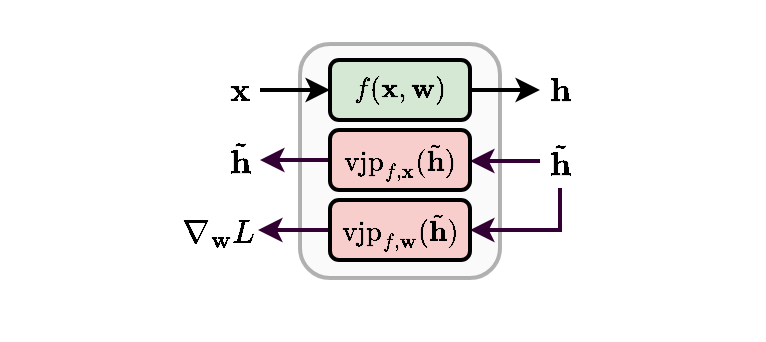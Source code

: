 <mxfile version="24.2.0" type="device" pages="2">
  <diagram name="Pagina-1" id="kl15DfOeMxc8VHMJGlnW">
    <mxGraphModel dx="1903" dy="686" grid="1" gridSize="10" guides="1" tooltips="1" connect="1" arrows="1" fold="1" page="1" pageScale="1" pageWidth="1500" pageHeight="500" math="1" shadow="0">
      <root>
        <mxCell id="0" />
        <mxCell id="1" parent="0" />
        <mxCell id="iVGP_17uVmvHIQx1sUPd-1" value="" style="rounded=1;whiteSpace=wrap;html=1;strokeWidth=2;fontSize=14;fillColor=#f5f5f5;fontColor=#333333;strokeColor=#666666;opacity=50;" parent="1" vertex="1">
          <mxGeometry x="90" y="42" width="100" height="117" as="geometry" />
        </mxCell>
        <mxCell id="iVGP_17uVmvHIQx1sUPd-27" style="edgeStyle=orthogonalEdgeStyle;rounded=0;orthogonalLoop=1;jettySize=auto;html=1;exitX=1;exitY=0.5;exitDx=0;exitDy=0;entryX=0;entryY=0.5;entryDx=0;entryDy=0;strokeWidth=2;" parent="1" source="iVGP_17uVmvHIQx1sUPd-2" target="iVGP_17uVmvHIQx1sUPd-26" edge="1">
          <mxGeometry relative="1" as="geometry" />
        </mxCell>
        <mxCell id="iVGP_17uVmvHIQx1sUPd-2" value="$$ \mathbf{x} $$" style="text;html=1;align=center;verticalAlign=middle;whiteSpace=wrap;rounded=0;fontSize=14;" parent="1" vertex="1">
          <mxGeometry x="50" y="50" width="20" height="30" as="geometry" />
        </mxCell>
        <mxCell id="iVGP_17uVmvHIQx1sUPd-4" value="$$\mathbf{h}$$" style="text;html=1;align=center;verticalAlign=middle;whiteSpace=wrap;rounded=0;fontSize=14;" parent="1" vertex="1">
          <mxGeometry x="210" y="50" width="20" height="30" as="geometry" />
        </mxCell>
        <mxCell id="iVGP_17uVmvHIQx1sUPd-29" style="edgeStyle=orthogonalEdgeStyle;rounded=0;orthogonalLoop=1;jettySize=auto;html=1;exitX=0;exitY=0.5;exitDx=0;exitDy=0;strokeColor=#330033;strokeWidth=2;" parent="1" source="iVGP_17uVmvHIQx1sUPd-10" target="iVGP_17uVmvHIQx1sUPd-23" edge="1">
          <mxGeometry relative="1" as="geometry">
            <Array as="points">
              <mxPoint x="200" y="100" />
              <mxPoint x="200" y="100" />
            </Array>
          </mxGeometry>
        </mxCell>
        <mxCell id="t70vPqYiaZmSmSoHnYFx-1" style="edgeStyle=orthogonalEdgeStyle;rounded=0;orthogonalLoop=1;jettySize=auto;html=1;exitX=0.5;exitY=1;exitDx=0;exitDy=0;entryX=1;entryY=0.5;entryDx=0;entryDy=0;strokeColor=#330033;strokeWidth=2;" parent="1" source="iVGP_17uVmvHIQx1sUPd-10" target="iVGP_17uVmvHIQx1sUPd-25" edge="1">
          <mxGeometry relative="1" as="geometry" />
        </mxCell>
        <mxCell id="iVGP_17uVmvHIQx1sUPd-10" value="$$ {\color{black}\tilde{\mathbf{h}}}$$" style="text;html=1;align=center;verticalAlign=middle;whiteSpace=wrap;rounded=0;fontSize=14;" parent="1" vertex="1">
          <mxGeometry x="210" y="87" width="20" height="27" as="geometry" />
        </mxCell>
        <mxCell id="iVGP_17uVmvHIQx1sUPd-19" value="$$ {\color{black}\tilde{\mathbf{h}}}$$" style="text;html=1;align=center;verticalAlign=middle;whiteSpace=wrap;rounded=0;fontSize=14;" parent="1" vertex="1">
          <mxGeometry x="50" y="86.5" width="20" height="27" as="geometry" />
        </mxCell>
        <mxCell id="t70vPqYiaZmSmSoHnYFx-2" style="edgeStyle=orthogonalEdgeStyle;rounded=0;orthogonalLoop=1;jettySize=auto;html=1;exitX=0;exitY=0.5;exitDx=0;exitDy=0;entryX=1;entryY=0.5;entryDx=0;entryDy=0;strokeColor=#330033;strokeWidth=2;" parent="1" source="iVGP_17uVmvHIQx1sUPd-23" target="iVGP_17uVmvHIQx1sUPd-19" edge="1">
          <mxGeometry relative="1" as="geometry" />
        </mxCell>
        <mxCell id="iVGP_17uVmvHIQx1sUPd-23" value="$$\text{vjp}_{f,\mathbf{x}}(\tilde{\mathbf{h}})$$" style="rounded=1;whiteSpace=wrap;html=1;strokeWidth=2;strokeColor=default;fillColor=#f8cecc;" parent="1" vertex="1">
          <mxGeometry x="105" y="85" width="70" height="30" as="geometry" />
        </mxCell>
        <mxCell id="t70vPqYiaZmSmSoHnYFx-4" style="edgeStyle=orthogonalEdgeStyle;rounded=0;orthogonalLoop=1;jettySize=auto;html=1;exitX=0;exitY=0.5;exitDx=0;exitDy=0;entryX=1;entryY=0.5;entryDx=0;entryDy=0;strokeColor=#330033;strokeWidth=2;" parent="1" source="iVGP_17uVmvHIQx1sUPd-25" target="t70vPqYiaZmSmSoHnYFx-3" edge="1">
          <mxGeometry relative="1" as="geometry">
            <mxPoint x="80" y="130" as="targetPoint" />
          </mxGeometry>
        </mxCell>
        <mxCell id="iVGP_17uVmvHIQx1sUPd-25" value="$$\text{vjp}_{f,\mathbf{w}}(\tilde{\mathbf{h}}) $$" style="rounded=1;whiteSpace=wrap;html=1;strokeWidth=2;strokeColor=default;fillColor=#f8cecc;" parent="1" vertex="1">
          <mxGeometry x="105" y="120" width="70" height="30" as="geometry" />
        </mxCell>
        <mxCell id="iVGP_17uVmvHIQx1sUPd-28" style="edgeStyle=orthogonalEdgeStyle;rounded=0;orthogonalLoop=1;jettySize=auto;html=1;exitX=1;exitY=0.5;exitDx=0;exitDy=0;entryX=0;entryY=0.5;entryDx=0;entryDy=0;strokeWidth=2;" parent="1" source="iVGP_17uVmvHIQx1sUPd-26" target="iVGP_17uVmvHIQx1sUPd-4" edge="1">
          <mxGeometry relative="1" as="geometry" />
        </mxCell>
        <mxCell id="iVGP_17uVmvHIQx1sUPd-26" value="$$f(\mathbf{x}, \mathbf{w})$$" style="rounded=1;whiteSpace=wrap;html=1;strokeWidth=2;fillColor=#d5e8d4;strokeColor=default;" parent="1" vertex="1">
          <mxGeometry x="105" y="50" width="70" height="30" as="geometry" />
        </mxCell>
        <mxCell id="t70vPqYiaZmSmSoHnYFx-3" value="$${\color{black}\nabla_{\mathbf{w}} L}$$" style="text;html=1;align=center;verticalAlign=middle;whiteSpace=wrap;rounded=0;fontSize=14;" parent="1" vertex="1">
          <mxGeometry x="29" y="122" width="40" height="27" as="geometry" />
        </mxCell>
        <mxCell id="HMQzYNn3Be1gjyo3umWE-2" value="" style="rounded=0;whiteSpace=wrap;html=1;strokeColor=none;fillColor=none;" vertex="1" parent="1">
          <mxGeometry x="20" y="20" width="250" height="170" as="geometry" />
        </mxCell>
      </root>
    </mxGraphModel>
  </diagram>
  <diagram id="kFOQto6rxrqeuDtTjXLc" name="Pagina-2">
    <mxGraphModel dx="723" dy="261" grid="1" gridSize="10" guides="1" tooltips="1" connect="1" arrows="1" fold="1" page="1" pageScale="1" pageWidth="1500" pageHeight="500" math="1" shadow="0">
      <root>
        <mxCell id="0" />
        <mxCell id="1" parent="0" />
        <mxCell id="CB6KG5-QyxxHrtaIosvW-1" value="" style="rounded=1;whiteSpace=wrap;html=1;strokeWidth=2;fontSize=14;fillColor=#f5f5f5;fontColor=#333333;strokeColor=#666666;opacity=50;" vertex="1" parent="1">
          <mxGeometry x="695" y="140" width="100" height="160" as="geometry" />
        </mxCell>
        <mxCell id="CB6KG5-QyxxHrtaIosvW-2" style="edgeStyle=orthogonalEdgeStyle;rounded=0;orthogonalLoop=1;jettySize=auto;html=1;exitX=1;exitY=0.5;exitDx=0;exitDy=0;entryX=0;entryY=0.5;entryDx=0;entryDy=0;strokeWidth=2;" edge="1" parent="1" source="CB6KG5-QyxxHrtaIosvW-3" target="CB6KG5-QyxxHrtaIosvW-14">
          <mxGeometry relative="1" as="geometry" />
        </mxCell>
        <mxCell id="CB6KG5-QyxxHrtaIosvW-3" value="$$ \mathbf{x} $$" style="text;html=1;align=center;verticalAlign=middle;whiteSpace=wrap;rounded=0;fontSize=14;" vertex="1" parent="1">
          <mxGeometry x="655" y="150" width="20" height="30" as="geometry" />
        </mxCell>
        <mxCell id="CB6KG5-QyxxHrtaIosvW-4" value="$$\mathbf{h}$$" style="text;html=1;align=center;verticalAlign=middle;whiteSpace=wrap;rounded=0;fontSize=14;" vertex="1" parent="1">
          <mxGeometry x="815" y="150" width="20" height="30" as="geometry" />
        </mxCell>
        <mxCell id="CB6KG5-QyxxHrtaIosvW-5" style="edgeStyle=orthogonalEdgeStyle;rounded=0;orthogonalLoop=1;jettySize=auto;html=1;exitX=0;exitY=0.5;exitDx=0;exitDy=0;strokeColor=#330033;strokeWidth=2;" edge="1" parent="1" source="CB6KG5-QyxxHrtaIosvW-7" target="CB6KG5-QyxxHrtaIosvW-10">
          <mxGeometry relative="1" as="geometry">
            <Array as="points">
              <mxPoint x="805" y="233" />
              <mxPoint x="805" y="233" />
            </Array>
          </mxGeometry>
        </mxCell>
        <mxCell id="CB6KG5-QyxxHrtaIosvW-6" style="edgeStyle=orthogonalEdgeStyle;rounded=0;orthogonalLoop=1;jettySize=auto;html=1;exitX=0.5;exitY=1;exitDx=0;exitDy=0;entryX=1;entryY=0.5;entryDx=0;entryDy=0;strokeColor=#330033;strokeWidth=2;" edge="1" parent="1" source="CB6KG5-QyxxHrtaIosvW-7" target="CB6KG5-QyxxHrtaIosvW-12">
          <mxGeometry relative="1" as="geometry" />
        </mxCell>
        <mxCell id="CB6KG5-QyxxHrtaIosvW-7" value="$$ \tilde{\mathbf{h}}$$" style="text;html=1;align=center;verticalAlign=middle;whiteSpace=wrap;rounded=0;fontSize=14;" vertex="1" parent="1">
          <mxGeometry x="815" y="220" width="20" height="27" as="geometry" />
        </mxCell>
        <mxCell id="CB6KG5-QyxxHrtaIosvW-8" value="$$ \tilde{\mathbf{h}}$$" style="text;html=1;align=center;verticalAlign=middle;whiteSpace=wrap;rounded=0;fontSize=14;" vertex="1" parent="1">
          <mxGeometry x="655" y="219.5" width="20" height="27" as="geometry" />
        </mxCell>
        <mxCell id="CB6KG5-QyxxHrtaIosvW-9" style="edgeStyle=orthogonalEdgeStyle;rounded=0;orthogonalLoop=1;jettySize=auto;html=1;exitX=0;exitY=0.5;exitDx=0;exitDy=0;entryX=1;entryY=0.5;entryDx=0;entryDy=0;strokeColor=#330033;strokeWidth=2;" edge="1" parent="1" source="CB6KG5-QyxxHrtaIosvW-10" target="CB6KG5-QyxxHrtaIosvW-8">
          <mxGeometry relative="1" as="geometry" />
        </mxCell>
        <mxCell id="CB6KG5-QyxxHrtaIosvW-10" value="$$\text{vjp}_{f,\mathbf{x}}(\tilde{\mathbf{h}})$$" style="rounded=1;whiteSpace=wrap;html=1;strokeWidth=2;strokeColor=default;fillColor=#f8cecc;" vertex="1" parent="1">
          <mxGeometry x="710" y="218" width="70" height="30" as="geometry" />
        </mxCell>
        <mxCell id="CB6KG5-QyxxHrtaIosvW-11" style="edgeStyle=orthogonalEdgeStyle;rounded=0;orthogonalLoop=1;jettySize=auto;html=1;exitX=0;exitY=0.5;exitDx=0;exitDy=0;entryX=1;entryY=0.5;entryDx=0;entryDy=0;strokeColor=#330033;strokeWidth=2;" edge="1" parent="1" source="CB6KG5-QyxxHrtaIosvW-12" target="CB6KG5-QyxxHrtaIosvW-15">
          <mxGeometry relative="1" as="geometry">
            <mxPoint x="685" y="263" as="targetPoint" />
          </mxGeometry>
        </mxCell>
        <mxCell id="CB6KG5-QyxxHrtaIosvW-12" value="$$\text{vjp}_{f,\mathbf{w}}(\tilde{\mathbf{h}}) $$" style="rounded=1;whiteSpace=wrap;html=1;strokeWidth=2;strokeColor=default;fillColor=#f8cecc;" vertex="1" parent="1">
          <mxGeometry x="710" y="253" width="70" height="30" as="geometry" />
        </mxCell>
        <mxCell id="CB6KG5-QyxxHrtaIosvW-13" style="edgeStyle=orthogonalEdgeStyle;rounded=0;orthogonalLoop=1;jettySize=auto;html=1;exitX=1;exitY=0.5;exitDx=0;exitDy=0;entryX=0;entryY=0.5;entryDx=0;entryDy=0;strokeWidth=2;" edge="1" parent="1" source="CB6KG5-QyxxHrtaIosvW-14" target="CB6KG5-QyxxHrtaIosvW-4">
          <mxGeometry relative="1" as="geometry" />
        </mxCell>
        <mxCell id="CB6KG5-QyxxHrtaIosvW-14" value="$$f(\mathbf{x}, \mathbf{w})$$" style="rounded=1;whiteSpace=wrap;html=1;strokeWidth=2;fillColor=#d5e8d4;strokeColor=default;" vertex="1" parent="1">
          <mxGeometry x="710" y="150" width="70" height="30" as="geometry" />
        </mxCell>
        <mxCell id="CB6KG5-QyxxHrtaIosvW-15" value="$$\nabla_{\mathbf{w}} L$$" style="text;html=1;align=center;verticalAlign=middle;whiteSpace=wrap;rounded=0;fontSize=14;" vertex="1" parent="1">
          <mxGeometry x="634" y="255" width="40" height="27" as="geometry" />
        </mxCell>
        <mxCell id="CB6KG5-QyxxHrtaIosvW-19" value="" style="endArrow=none;dashed=1;html=1;rounded=0;" edge="1" parent="1">
          <mxGeometry width="50" height="50" relative="1" as="geometry">
            <mxPoint x="599" y="199" as="sourcePoint" />
            <mxPoint x="829" y="199" as="targetPoint" />
          </mxGeometry>
        </mxCell>
        <mxCell id="CB6KG5-QyxxHrtaIosvW-20" value="Forward pass" style="text;html=1;align=left;verticalAlign=middle;whiteSpace=wrap;rounded=0;fontSize=10;" vertex="1" parent="1">
          <mxGeometry x="599" y="175" width="80" height="30" as="geometry" />
        </mxCell>
        <mxCell id="CB6KG5-QyxxHrtaIosvW-21" value="Backward pass" style="text;html=1;align=left;verticalAlign=middle;whiteSpace=wrap;rounded=0;fontSize=10;" vertex="1" parent="1">
          <mxGeometry x="599" y="193" width="80" height="30" as="geometry" />
        </mxCell>
      </root>
    </mxGraphModel>
  </diagram>
</mxfile>
